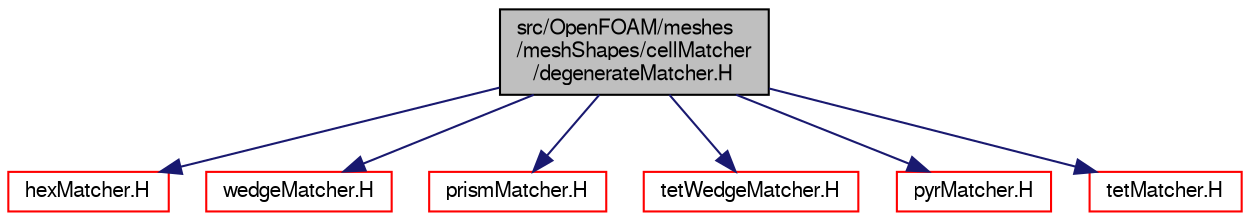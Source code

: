 digraph "src/OpenFOAM/meshes/meshShapes/cellMatcher/degenerateMatcher.H"
{
  bgcolor="transparent";
  edge [fontname="FreeSans",fontsize="10",labelfontname="FreeSans",labelfontsize="10"];
  node [fontname="FreeSans",fontsize="10",shape=record];
  Node0 [label="src/OpenFOAM/meshes\l/meshShapes/cellMatcher\l/degenerateMatcher.H",height=0.2,width=0.4,color="black", fillcolor="grey75", style="filled", fontcolor="black"];
  Node0 -> Node1 [color="midnightblue",fontsize="10",style="solid",fontname="FreeSans"];
  Node1 [label="hexMatcher.H",height=0.2,width=0.4,color="red",URL="$a11219.html"];
  Node0 -> Node166 [color="midnightblue",fontsize="10",style="solid",fontname="FreeSans"];
  Node166 [label="wedgeMatcher.H",height=0.2,width=0.4,color="red",URL="$a11249.html"];
  Node0 -> Node167 [color="midnightblue",fontsize="10",style="solid",fontname="FreeSans"];
  Node167 [label="prismMatcher.H",height=0.2,width=0.4,color="red",URL="$a11225.html"];
  Node0 -> Node168 [color="midnightblue",fontsize="10",style="solid",fontname="FreeSans"];
  Node168 [label="tetWedgeMatcher.H",height=0.2,width=0.4,color="red",URL="$a11243.html"];
  Node0 -> Node169 [color="midnightblue",fontsize="10",style="solid",fontname="FreeSans"];
  Node169 [label="pyrMatcher.H",height=0.2,width=0.4,color="red",URL="$a11231.html"];
  Node0 -> Node170 [color="midnightblue",fontsize="10",style="solid",fontname="FreeSans"];
  Node170 [label="tetMatcher.H",height=0.2,width=0.4,color="red",URL="$a11237.html"];
}
